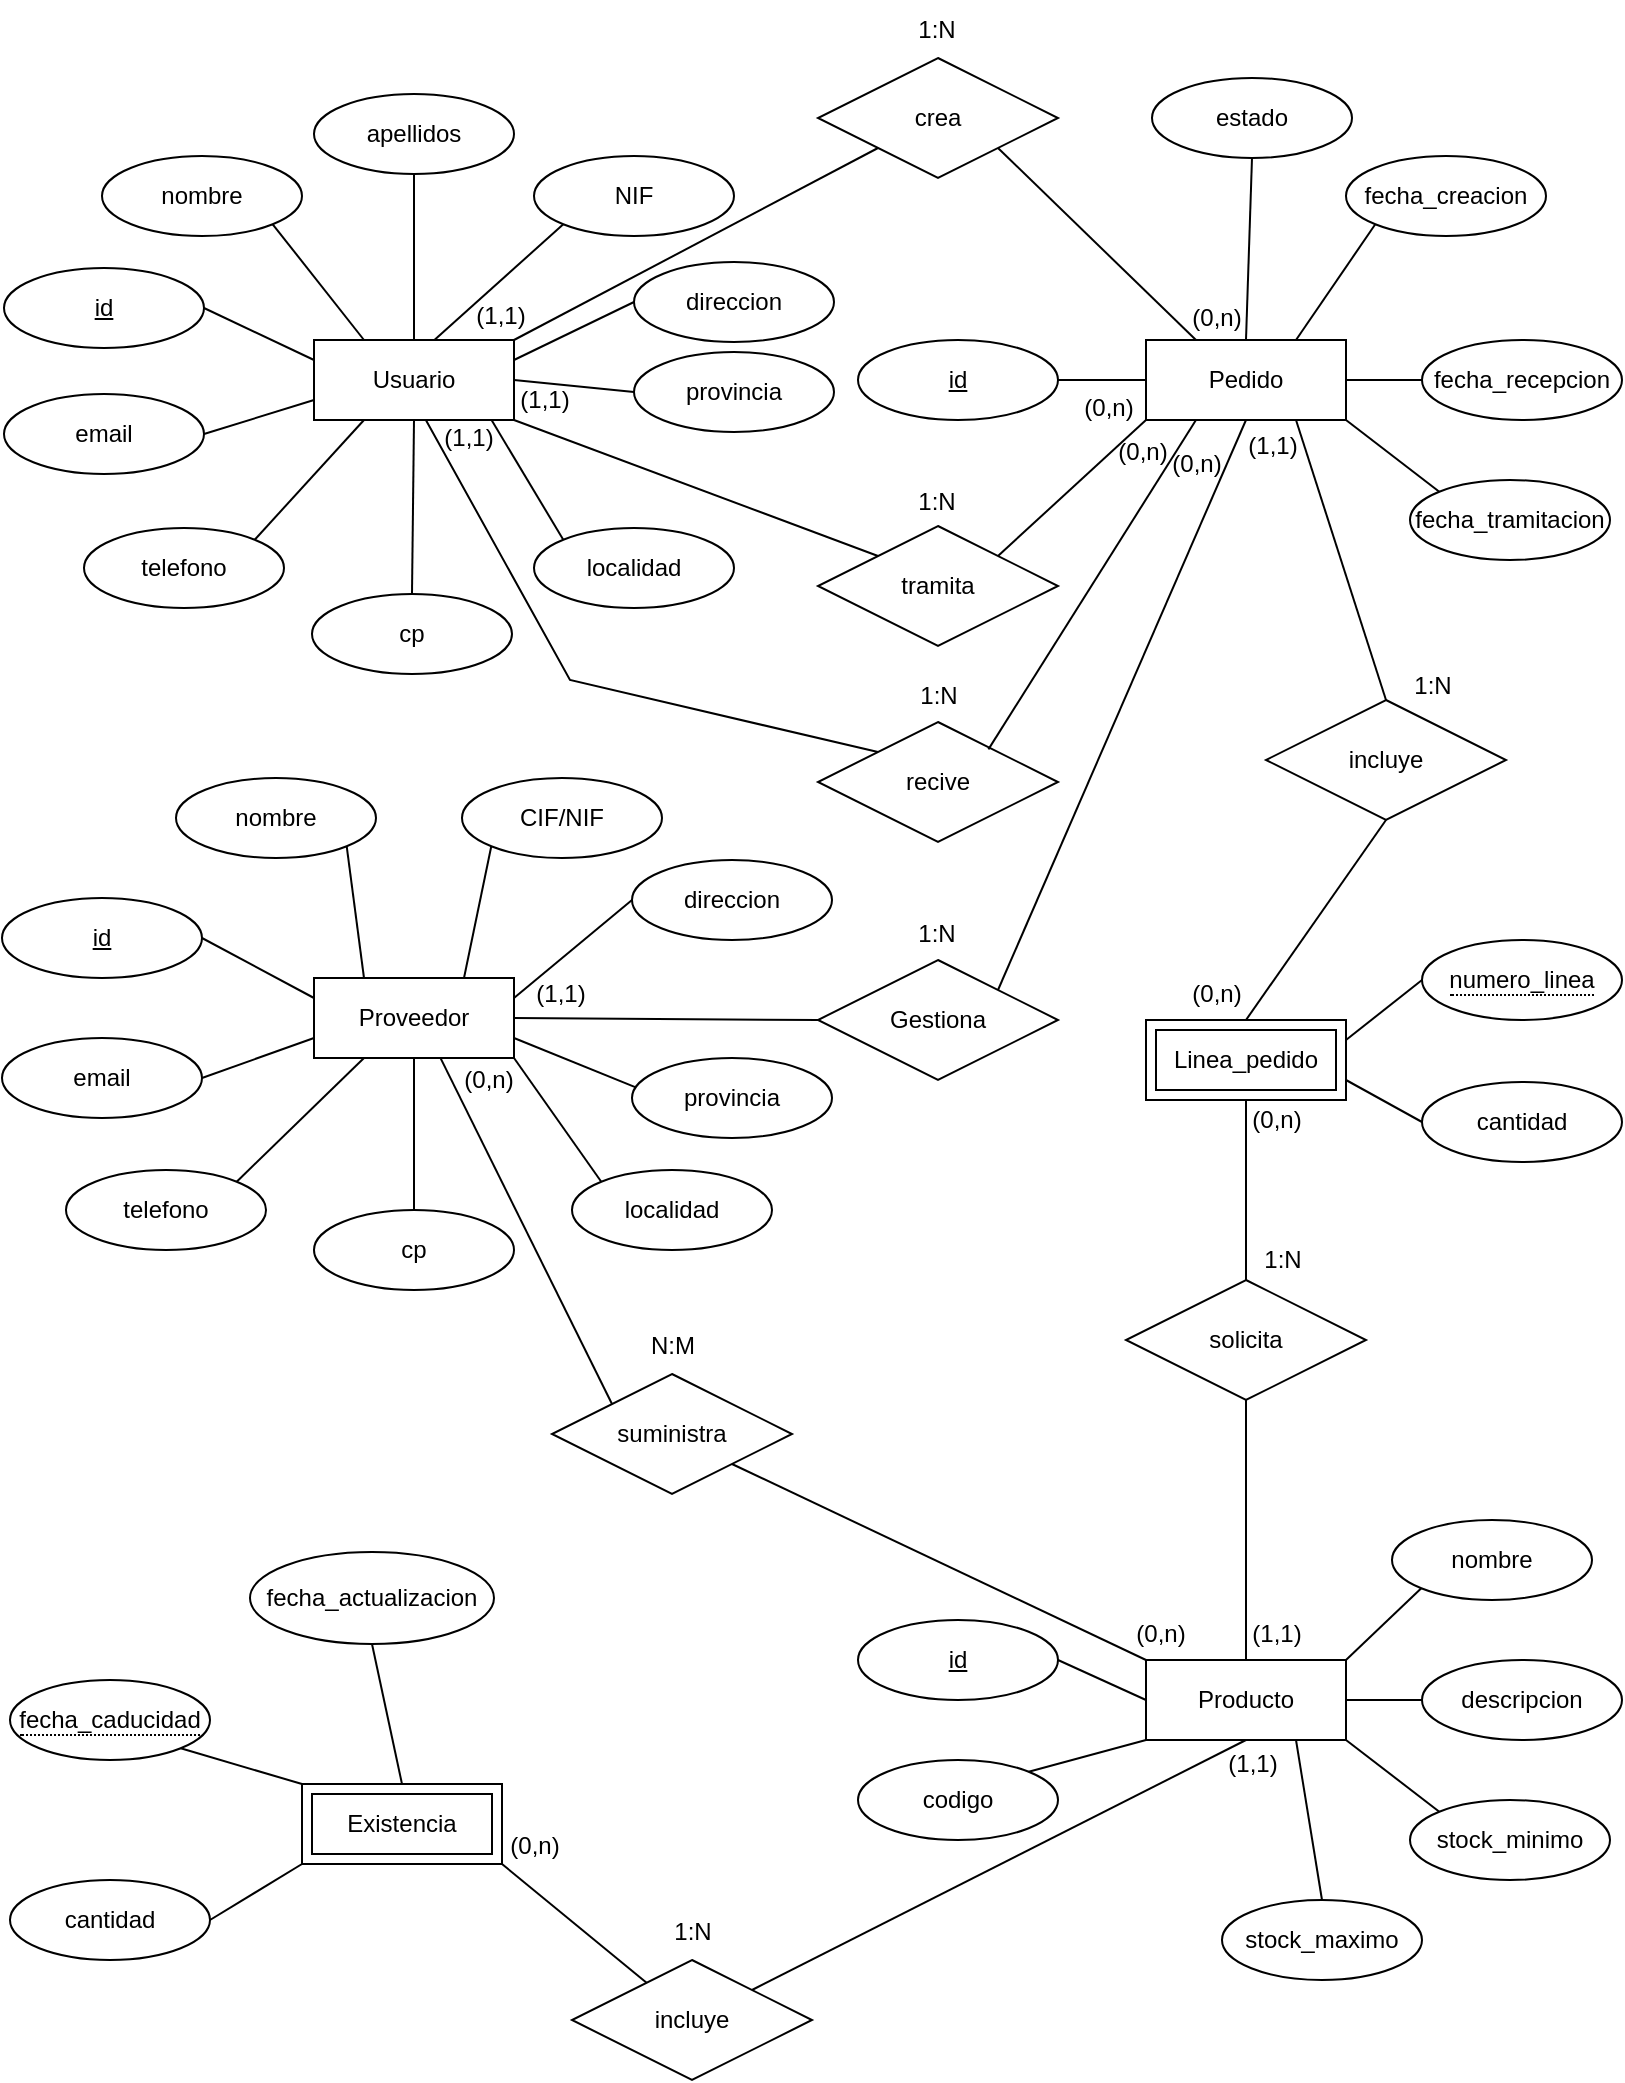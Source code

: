 <mxfile version="21.2.9" type="github">
  <diagram id="R2lEEEUBdFMjLlhIrx00" name="Page-1">
    <mxGraphModel dx="1062" dy="507" grid="1" gridSize="10" guides="1" tooltips="1" connect="1" arrows="1" fold="1" page="1" pageScale="1" pageWidth="827" pageHeight="1169" math="0" shadow="0" extFonts="Permanent Marker^https://fonts.googleapis.com/css?family=Permanent+Marker">
      <root>
        <mxCell id="0" />
        <mxCell id="1" parent="0" />
        <mxCell id="0yMVtmjUaFAXfvw1BAXP-1" value="&lt;div&gt;Usuario&lt;/div&gt;" style="whiteSpace=wrap;html=1;align=center;" vertex="1" parent="1">
          <mxGeometry x="162" y="194" width="100" height="40" as="geometry" />
        </mxCell>
        <mxCell id="0yMVtmjUaFAXfvw1BAXP-2" value="&lt;div&gt;id&lt;/div&gt;" style="ellipse;whiteSpace=wrap;html=1;align=center;fontStyle=4;" vertex="1" parent="1">
          <mxGeometry x="7" y="158" width="100" height="40" as="geometry" />
        </mxCell>
        <mxCell id="0yMVtmjUaFAXfvw1BAXP-3" value="nombre" style="ellipse;whiteSpace=wrap;html=1;align=center;" vertex="1" parent="1">
          <mxGeometry x="56" y="102" width="100" height="40" as="geometry" />
        </mxCell>
        <mxCell id="0yMVtmjUaFAXfvw1BAXP-4" value="apellidos" style="ellipse;whiteSpace=wrap;html=1;align=center;" vertex="1" parent="1">
          <mxGeometry x="162" y="71" width="100" height="40" as="geometry" />
        </mxCell>
        <mxCell id="0yMVtmjUaFAXfvw1BAXP-5" value="&lt;div&gt;NIF&lt;/div&gt;" style="ellipse;whiteSpace=wrap;html=1;align=center;" vertex="1" parent="1">
          <mxGeometry x="272" y="102" width="100" height="40" as="geometry" />
        </mxCell>
        <mxCell id="0yMVtmjUaFAXfvw1BAXP-6" value="direccion" style="ellipse;whiteSpace=wrap;html=1;align=center;" vertex="1" parent="1">
          <mxGeometry x="322" y="155" width="100" height="40" as="geometry" />
        </mxCell>
        <mxCell id="0yMVtmjUaFAXfvw1BAXP-7" value="provincia" style="ellipse;whiteSpace=wrap;html=1;align=center;" vertex="1" parent="1">
          <mxGeometry x="322" y="200" width="100" height="40" as="geometry" />
        </mxCell>
        <mxCell id="0yMVtmjUaFAXfvw1BAXP-8" value="localidad" style="ellipse;whiteSpace=wrap;html=1;align=center;" vertex="1" parent="1">
          <mxGeometry x="272" y="288" width="100" height="40" as="geometry" />
        </mxCell>
        <mxCell id="0yMVtmjUaFAXfvw1BAXP-9" value="&lt;div&gt;cp&lt;/div&gt;" style="ellipse;whiteSpace=wrap;html=1;align=center;" vertex="1" parent="1">
          <mxGeometry x="161" y="321" width="100" height="40" as="geometry" />
        </mxCell>
        <mxCell id="0yMVtmjUaFAXfvw1BAXP-10" value="email" style="ellipse;whiteSpace=wrap;html=1;align=center;" vertex="1" parent="1">
          <mxGeometry x="7" y="221" width="100" height="40" as="geometry" />
        </mxCell>
        <mxCell id="0yMVtmjUaFAXfvw1BAXP-11" value="telefono" style="ellipse;whiteSpace=wrap;html=1;align=center;" vertex="1" parent="1">
          <mxGeometry x="47" y="288" width="100" height="40" as="geometry" />
        </mxCell>
        <mxCell id="0yMVtmjUaFAXfvw1BAXP-17" value="" style="endArrow=none;html=1;rounded=0;exitX=1;exitY=0.5;exitDx=0;exitDy=0;entryX=0;entryY=0.75;entryDx=0;entryDy=0;" edge="1" parent="1" source="0yMVtmjUaFAXfvw1BAXP-10" target="0yMVtmjUaFAXfvw1BAXP-1">
          <mxGeometry relative="1" as="geometry">
            <mxPoint x="128" y="241" as="sourcePoint" />
            <mxPoint x="130" y="254" as="targetPoint" />
          </mxGeometry>
        </mxCell>
        <mxCell id="0yMVtmjUaFAXfvw1BAXP-18" value="" style="endArrow=none;html=1;rounded=0;exitX=1;exitY=0.5;exitDx=0;exitDy=0;entryX=0;entryY=0.25;entryDx=0;entryDy=0;" edge="1" parent="1" source="0yMVtmjUaFAXfvw1BAXP-2" target="0yMVtmjUaFAXfvw1BAXP-1">
          <mxGeometry relative="1" as="geometry">
            <mxPoint x="308" y="384" as="sourcePoint" />
            <mxPoint x="140" y="174" as="targetPoint" />
          </mxGeometry>
        </mxCell>
        <mxCell id="0yMVtmjUaFAXfvw1BAXP-19" value="" style="endArrow=none;html=1;rounded=0;entryX=0.25;entryY=0;entryDx=0;entryDy=0;exitX=1;exitY=1;exitDx=0;exitDy=0;" edge="1" parent="1" source="0yMVtmjUaFAXfvw1BAXP-3" target="0yMVtmjUaFAXfvw1BAXP-1">
          <mxGeometry relative="1" as="geometry">
            <mxPoint x="130" y="154" as="sourcePoint" />
            <mxPoint x="462" y="384" as="targetPoint" />
          </mxGeometry>
        </mxCell>
        <mxCell id="0yMVtmjUaFAXfvw1BAXP-20" value="" style="endArrow=none;html=1;rounded=0;exitX=0.5;exitY=1;exitDx=0;exitDy=0;entryX=0.5;entryY=0;entryDx=0;entryDy=0;" edge="1" parent="1" source="0yMVtmjUaFAXfvw1BAXP-4" target="0yMVtmjUaFAXfvw1BAXP-1">
          <mxGeometry relative="1" as="geometry">
            <mxPoint x="302" y="384" as="sourcePoint" />
            <mxPoint x="462" y="384" as="targetPoint" />
          </mxGeometry>
        </mxCell>
        <mxCell id="0yMVtmjUaFAXfvw1BAXP-21" value="" style="endArrow=none;html=1;rounded=0;exitX=0;exitY=1;exitDx=0;exitDy=0;entryX=0.602;entryY=0;entryDx=0;entryDy=0;entryPerimeter=0;" edge="1" parent="1" source="0yMVtmjUaFAXfvw1BAXP-5" target="0yMVtmjUaFAXfvw1BAXP-1">
          <mxGeometry relative="1" as="geometry">
            <mxPoint x="302" y="384" as="sourcePoint" />
            <mxPoint x="462" y="384" as="targetPoint" />
          </mxGeometry>
        </mxCell>
        <mxCell id="0yMVtmjUaFAXfvw1BAXP-22" value="" style="endArrow=none;html=1;rounded=0;entryX=0;entryY=0.5;entryDx=0;entryDy=0;exitX=1;exitY=0.25;exitDx=0;exitDy=0;" edge="1" parent="1" source="0yMVtmjUaFAXfvw1BAXP-1" target="0yMVtmjUaFAXfvw1BAXP-6">
          <mxGeometry relative="1" as="geometry">
            <mxPoint x="302" y="384" as="sourcePoint" />
            <mxPoint x="462" y="384" as="targetPoint" />
          </mxGeometry>
        </mxCell>
        <mxCell id="0yMVtmjUaFAXfvw1BAXP-23" value="" style="endArrow=none;html=1;rounded=0;entryX=0;entryY=0.5;entryDx=0;entryDy=0;exitX=1;exitY=0.5;exitDx=0;exitDy=0;" edge="1" parent="1" source="0yMVtmjUaFAXfvw1BAXP-1" target="0yMVtmjUaFAXfvw1BAXP-7">
          <mxGeometry relative="1" as="geometry">
            <mxPoint x="280" y="214" as="sourcePoint" />
            <mxPoint x="462" y="381" as="targetPoint" />
          </mxGeometry>
        </mxCell>
        <mxCell id="0yMVtmjUaFAXfvw1BAXP-24" value="" style="endArrow=none;html=1;rounded=0;entryX=0;entryY=0;entryDx=0;entryDy=0;exitX=0.887;exitY=0.998;exitDx=0;exitDy=0;exitPerimeter=0;" edge="1" parent="1" source="0yMVtmjUaFAXfvw1BAXP-1" target="0yMVtmjUaFAXfvw1BAXP-8">
          <mxGeometry relative="1" as="geometry">
            <mxPoint x="270" y="254" as="sourcePoint" />
            <mxPoint x="462" y="384" as="targetPoint" />
          </mxGeometry>
        </mxCell>
        <mxCell id="0yMVtmjUaFAXfvw1BAXP-25" value="" style="endArrow=none;html=1;rounded=0;exitX=0.5;exitY=1;exitDx=0;exitDy=0;entryX=0.5;entryY=0;entryDx=0;entryDy=0;" edge="1" parent="1" source="0yMVtmjUaFAXfvw1BAXP-1" target="0yMVtmjUaFAXfvw1BAXP-9">
          <mxGeometry relative="1" as="geometry">
            <mxPoint x="302" y="384" as="sourcePoint" />
            <mxPoint x="462" y="384" as="targetPoint" />
          </mxGeometry>
        </mxCell>
        <mxCell id="0yMVtmjUaFAXfvw1BAXP-28" value="" style="endArrow=none;html=1;rounded=0;entryX=0.25;entryY=1;entryDx=0;entryDy=0;exitX=1;exitY=0;exitDx=0;exitDy=0;" edge="1" parent="1" source="0yMVtmjUaFAXfvw1BAXP-11" target="0yMVtmjUaFAXfvw1BAXP-1">
          <mxGeometry relative="1" as="geometry">
            <mxPoint x="302" y="384" as="sourcePoint" />
            <mxPoint x="462" y="384" as="targetPoint" />
          </mxGeometry>
        </mxCell>
        <mxCell id="0yMVtmjUaFAXfvw1BAXP-29" value="Producto" style="whiteSpace=wrap;html=1;align=center;" vertex="1" parent="1">
          <mxGeometry x="578" y="854" width="100" height="40" as="geometry" />
        </mxCell>
        <mxCell id="0yMVtmjUaFAXfvw1BAXP-30" value="&lt;div&gt;id&lt;/div&gt;" style="ellipse;whiteSpace=wrap;html=1;align=center;fontStyle=4;" vertex="1" parent="1">
          <mxGeometry x="434" y="834" width="100" height="40" as="geometry" />
        </mxCell>
        <mxCell id="0yMVtmjUaFAXfvw1BAXP-31" value="codigo" style="ellipse;whiteSpace=wrap;html=1;align=center;" vertex="1" parent="1">
          <mxGeometry x="434" y="904" width="100" height="40" as="geometry" />
        </mxCell>
        <mxCell id="0yMVtmjUaFAXfvw1BAXP-32" value="nombre" style="ellipse;whiteSpace=wrap;html=1;align=center;" vertex="1" parent="1">
          <mxGeometry x="701" y="784" width="100" height="40" as="geometry" />
        </mxCell>
        <mxCell id="0yMVtmjUaFAXfvw1BAXP-33" value="descripcion" style="ellipse;whiteSpace=wrap;html=1;align=center;" vertex="1" parent="1">
          <mxGeometry x="716" y="854" width="100" height="40" as="geometry" />
        </mxCell>
        <mxCell id="0yMVtmjUaFAXfvw1BAXP-34" value="stock_minimo" style="ellipse;whiteSpace=wrap;html=1;align=center;" vertex="1" parent="1">
          <mxGeometry x="710" y="924" width="100" height="40" as="geometry" />
        </mxCell>
        <mxCell id="0yMVtmjUaFAXfvw1BAXP-35" value="stock_maximo" style="ellipse;whiteSpace=wrap;html=1;align=center;" vertex="1" parent="1">
          <mxGeometry x="616" y="974" width="100" height="40" as="geometry" />
        </mxCell>
        <mxCell id="0yMVtmjUaFAXfvw1BAXP-36" value="" style="endArrow=none;html=1;rounded=0;entryX=0;entryY=0.5;entryDx=0;entryDy=0;exitX=1;exitY=0.5;exitDx=0;exitDy=0;" edge="1" parent="1" source="0yMVtmjUaFAXfvw1BAXP-30" target="0yMVtmjUaFAXfvw1BAXP-29">
          <mxGeometry relative="1" as="geometry">
            <mxPoint x="288" y="1044" as="sourcePoint" />
            <mxPoint x="448" y="1044" as="targetPoint" />
          </mxGeometry>
        </mxCell>
        <mxCell id="0yMVtmjUaFAXfvw1BAXP-37" value="" style="endArrow=none;html=1;rounded=0;exitX=1;exitY=0;exitDx=0;exitDy=0;entryX=0;entryY=1;entryDx=0;entryDy=0;" edge="1" parent="1" source="0yMVtmjUaFAXfvw1BAXP-31" target="0yMVtmjUaFAXfvw1BAXP-29">
          <mxGeometry relative="1" as="geometry">
            <mxPoint x="288" y="1044" as="sourcePoint" />
            <mxPoint x="448" y="1044" as="targetPoint" />
          </mxGeometry>
        </mxCell>
        <mxCell id="0yMVtmjUaFAXfvw1BAXP-38" value="" style="endArrow=none;html=1;rounded=0;exitX=0;exitY=1;exitDx=0;exitDy=0;entryX=1;entryY=0;entryDx=0;entryDy=0;" edge="1" parent="1" source="0yMVtmjUaFAXfvw1BAXP-32" target="0yMVtmjUaFAXfvw1BAXP-29">
          <mxGeometry relative="1" as="geometry">
            <mxPoint x="288" y="1044" as="sourcePoint" />
            <mxPoint x="448" y="1044" as="targetPoint" />
          </mxGeometry>
        </mxCell>
        <mxCell id="0yMVtmjUaFAXfvw1BAXP-39" value="" style="endArrow=none;html=1;rounded=0;entryX=0;entryY=0.5;entryDx=0;entryDy=0;exitX=1;exitY=0.5;exitDx=0;exitDy=0;" edge="1" parent="1" source="0yMVtmjUaFAXfvw1BAXP-29" target="0yMVtmjUaFAXfvw1BAXP-33">
          <mxGeometry relative="1" as="geometry">
            <mxPoint x="288" y="1044" as="sourcePoint" />
            <mxPoint x="448" y="1044" as="targetPoint" />
          </mxGeometry>
        </mxCell>
        <mxCell id="0yMVtmjUaFAXfvw1BAXP-40" value="" style="endArrow=none;html=1;rounded=0;entryX=0.75;entryY=1;entryDx=0;entryDy=0;exitX=0.5;exitY=0;exitDx=0;exitDy=0;" edge="1" parent="1" source="0yMVtmjUaFAXfvw1BAXP-35" target="0yMVtmjUaFAXfvw1BAXP-29">
          <mxGeometry relative="1" as="geometry">
            <mxPoint x="288" y="1044" as="sourcePoint" />
            <mxPoint x="448" y="1044" as="targetPoint" />
          </mxGeometry>
        </mxCell>
        <mxCell id="0yMVtmjUaFAXfvw1BAXP-41" value="" style="endArrow=none;html=1;rounded=0;entryX=1;entryY=1;entryDx=0;entryDy=0;exitX=0;exitY=0;exitDx=0;exitDy=0;" edge="1" parent="1" source="0yMVtmjUaFAXfvw1BAXP-34" target="0yMVtmjUaFAXfvw1BAXP-29">
          <mxGeometry relative="1" as="geometry">
            <mxPoint x="288" y="1044" as="sourcePoint" />
            <mxPoint x="448" y="1044" as="targetPoint" />
          </mxGeometry>
        </mxCell>
        <mxCell id="0yMVtmjUaFAXfvw1BAXP-42" value="Proveedor" style="whiteSpace=wrap;html=1;align=center;" vertex="1" parent="1">
          <mxGeometry x="162" y="513" width="100" height="40" as="geometry" />
        </mxCell>
        <mxCell id="0yMVtmjUaFAXfvw1BAXP-43" value="id" style="ellipse;whiteSpace=wrap;html=1;align=center;fontStyle=4;" vertex="1" parent="1">
          <mxGeometry x="6" y="473" width="100" height="40" as="geometry" />
        </mxCell>
        <mxCell id="0yMVtmjUaFAXfvw1BAXP-44" value="&lt;div&gt;nombre&lt;/div&gt;" style="ellipse;whiteSpace=wrap;html=1;align=center;" vertex="1" parent="1">
          <mxGeometry x="93" y="413" width="100" height="40" as="geometry" />
        </mxCell>
        <mxCell id="0yMVtmjUaFAXfvw1BAXP-45" value="direccion" style="ellipse;whiteSpace=wrap;html=1;align=center;" vertex="1" parent="1">
          <mxGeometry x="321" y="454" width="100" height="40" as="geometry" />
        </mxCell>
        <mxCell id="0yMVtmjUaFAXfvw1BAXP-46" value="provincia" style="ellipse;whiteSpace=wrap;html=1;align=center;" vertex="1" parent="1">
          <mxGeometry x="321" y="553" width="100" height="40" as="geometry" />
        </mxCell>
        <mxCell id="0yMVtmjUaFAXfvw1BAXP-47" value="localidad" style="ellipse;whiteSpace=wrap;html=1;align=center;" vertex="1" parent="1">
          <mxGeometry x="291" y="609" width="100" height="40" as="geometry" />
        </mxCell>
        <mxCell id="0yMVtmjUaFAXfvw1BAXP-48" value="&lt;div&gt;cp&lt;/div&gt;" style="ellipse;whiteSpace=wrap;html=1;align=center;" vertex="1" parent="1">
          <mxGeometry x="162" y="629" width="100" height="40" as="geometry" />
        </mxCell>
        <mxCell id="0yMVtmjUaFAXfvw1BAXP-49" value="email" style="ellipse;whiteSpace=wrap;html=1;align=center;" vertex="1" parent="1">
          <mxGeometry x="6" y="543" width="100" height="40" as="geometry" />
        </mxCell>
        <mxCell id="0yMVtmjUaFAXfvw1BAXP-50" value="telefono" style="ellipse;whiteSpace=wrap;html=1;align=center;" vertex="1" parent="1">
          <mxGeometry x="38" y="609" width="100" height="40" as="geometry" />
        </mxCell>
        <mxCell id="0yMVtmjUaFAXfvw1BAXP-51" value="CIF/NIF" style="ellipse;whiteSpace=wrap;html=1;align=center;" vertex="1" parent="1">
          <mxGeometry x="236" y="413" width="100" height="40" as="geometry" />
        </mxCell>
        <mxCell id="0yMVtmjUaFAXfvw1BAXP-52" value="" style="endArrow=none;html=1;rounded=0;entryX=0;entryY=0.5;entryDx=0;entryDy=0;exitX=1;exitY=0.25;exitDx=0;exitDy=0;" edge="1" parent="1" source="0yMVtmjUaFAXfvw1BAXP-42" target="0yMVtmjUaFAXfvw1BAXP-45">
          <mxGeometry relative="1" as="geometry">
            <mxPoint x="182" y="504" as="sourcePoint" />
            <mxPoint x="342" y="504" as="targetPoint" />
          </mxGeometry>
        </mxCell>
        <mxCell id="0yMVtmjUaFAXfvw1BAXP-53" value="" style="endArrow=none;html=1;rounded=0;entryX=0.019;entryY=0.368;entryDx=0;entryDy=0;entryPerimeter=0;exitX=1;exitY=0.75;exitDx=0;exitDy=0;" edge="1" parent="1" source="0yMVtmjUaFAXfvw1BAXP-42" target="0yMVtmjUaFAXfvw1BAXP-46">
          <mxGeometry relative="1" as="geometry">
            <mxPoint x="302" y="514" as="sourcePoint" />
            <mxPoint x="462" y="514" as="targetPoint" />
          </mxGeometry>
        </mxCell>
        <mxCell id="0yMVtmjUaFAXfvw1BAXP-54" value="" style="endArrow=none;html=1;rounded=0;entryX=0;entryY=0;entryDx=0;entryDy=0;exitX=1;exitY=1;exitDx=0;exitDy=0;" edge="1" parent="1" source="0yMVtmjUaFAXfvw1BAXP-42" target="0yMVtmjUaFAXfvw1BAXP-47">
          <mxGeometry relative="1" as="geometry">
            <mxPoint x="260" y="584" as="sourcePoint" />
            <mxPoint x="312" y="584" as="targetPoint" />
          </mxGeometry>
        </mxCell>
        <mxCell id="0yMVtmjUaFAXfvw1BAXP-55" value="" style="endArrow=none;html=1;rounded=0;entryX=0.5;entryY=0;entryDx=0;entryDy=0;exitX=0.5;exitY=1;exitDx=0;exitDy=0;" edge="1" parent="1" source="0yMVtmjUaFAXfvw1BAXP-42" target="0yMVtmjUaFAXfvw1BAXP-48">
          <mxGeometry relative="1" as="geometry">
            <mxPoint x="302" y="514" as="sourcePoint" />
            <mxPoint x="462" y="514" as="targetPoint" />
          </mxGeometry>
        </mxCell>
        <mxCell id="0yMVtmjUaFAXfvw1BAXP-56" value="" style="endArrow=none;html=1;rounded=0;exitX=1;exitY=0;exitDx=0;exitDy=0;entryX=0.25;entryY=1;entryDx=0;entryDy=0;" edge="1" parent="1" source="0yMVtmjUaFAXfvw1BAXP-50" target="0yMVtmjUaFAXfvw1BAXP-42">
          <mxGeometry relative="1" as="geometry">
            <mxPoint x="302" y="514" as="sourcePoint" />
            <mxPoint x="462" y="514" as="targetPoint" />
          </mxGeometry>
        </mxCell>
        <mxCell id="0yMVtmjUaFAXfvw1BAXP-57" value="" style="endArrow=none;html=1;rounded=0;entryX=1;entryY=0.5;entryDx=0;entryDy=0;exitX=0;exitY=0.75;exitDx=0;exitDy=0;" edge="1" parent="1" source="0yMVtmjUaFAXfvw1BAXP-42" target="0yMVtmjUaFAXfvw1BAXP-49">
          <mxGeometry relative="1" as="geometry">
            <mxPoint x="302" y="514" as="sourcePoint" />
            <mxPoint x="462" y="514" as="targetPoint" />
          </mxGeometry>
        </mxCell>
        <mxCell id="0yMVtmjUaFAXfvw1BAXP-58" value="" style="endArrow=none;html=1;rounded=0;exitX=1;exitY=0.5;exitDx=0;exitDy=0;entryX=0;entryY=0.25;entryDx=0;entryDy=0;" edge="1" parent="1" source="0yMVtmjUaFAXfvw1BAXP-43" target="0yMVtmjUaFAXfvw1BAXP-42">
          <mxGeometry relative="1" as="geometry">
            <mxPoint x="302" y="514" as="sourcePoint" />
            <mxPoint x="462" y="514" as="targetPoint" />
          </mxGeometry>
        </mxCell>
        <mxCell id="0yMVtmjUaFAXfvw1BAXP-59" value="" style="endArrow=none;html=1;rounded=0;entryX=0.25;entryY=0;entryDx=0;entryDy=0;exitX=1;exitY=1;exitDx=0;exitDy=0;" edge="1" parent="1" source="0yMVtmjUaFAXfvw1BAXP-44" target="0yMVtmjUaFAXfvw1BAXP-42">
          <mxGeometry relative="1" as="geometry">
            <mxPoint x="172" y="454" as="sourcePoint" />
            <mxPoint x="462" y="514" as="targetPoint" />
          </mxGeometry>
        </mxCell>
        <mxCell id="0yMVtmjUaFAXfvw1BAXP-60" value="" style="endArrow=none;html=1;rounded=0;entryX=0.75;entryY=0;entryDx=0;entryDy=0;exitX=0;exitY=1;exitDx=0;exitDy=0;" edge="1" parent="1" source="0yMVtmjUaFAXfvw1BAXP-51" target="0yMVtmjUaFAXfvw1BAXP-42">
          <mxGeometry relative="1" as="geometry">
            <mxPoint x="282" y="464" as="sourcePoint" />
            <mxPoint x="462" y="514" as="targetPoint" />
          </mxGeometry>
        </mxCell>
        <mxCell id="0yMVtmjUaFAXfvw1BAXP-63" value="Pedido" style="whiteSpace=wrap;html=1;align=center;" vertex="1" parent="1">
          <mxGeometry x="578" y="194" width="100" height="40" as="geometry" />
        </mxCell>
        <mxCell id="0yMVtmjUaFAXfvw1BAXP-64" value="&lt;div&gt;id&lt;/div&gt;" style="ellipse;whiteSpace=wrap;html=1;align=center;fontStyle=4;" vertex="1" parent="1">
          <mxGeometry x="434" y="194" width="100" height="40" as="geometry" />
        </mxCell>
        <mxCell id="0yMVtmjUaFAXfvw1BAXP-65" value="fecha_creacion" style="ellipse;whiteSpace=wrap;html=1;align=center;" vertex="1" parent="1">
          <mxGeometry x="678" y="102" width="100" height="40" as="geometry" />
        </mxCell>
        <mxCell id="0yMVtmjUaFAXfvw1BAXP-66" value="fecha_tramitacion" style="ellipse;whiteSpace=wrap;html=1;align=center;" vertex="1" parent="1">
          <mxGeometry x="710" y="264" width="100" height="40" as="geometry" />
        </mxCell>
        <mxCell id="0yMVtmjUaFAXfvw1BAXP-67" value="fecha_recepcion" style="ellipse;whiteSpace=wrap;html=1;align=center;" vertex="1" parent="1">
          <mxGeometry x="716" y="194" width="100" height="40" as="geometry" />
        </mxCell>
        <mxCell id="0yMVtmjUaFAXfvw1BAXP-68" value="" style="endArrow=none;html=1;rounded=0;entryX=0;entryY=0.5;entryDx=0;entryDy=0;exitX=1;exitY=0.5;exitDx=0;exitDy=0;" edge="1" parent="1" source="0yMVtmjUaFAXfvw1BAXP-64" target="0yMVtmjUaFAXfvw1BAXP-63">
          <mxGeometry relative="1" as="geometry">
            <mxPoint x="240" y="364" as="sourcePoint" />
            <mxPoint x="400" y="364" as="targetPoint" />
          </mxGeometry>
        </mxCell>
        <mxCell id="0yMVtmjUaFAXfvw1BAXP-69" value="" style="endArrow=none;html=1;rounded=0;entryX=0;entryY=0.5;entryDx=0;entryDy=0;exitX=1;exitY=0.5;exitDx=0;exitDy=0;" edge="1" parent="1" source="0yMVtmjUaFAXfvw1BAXP-63" target="0yMVtmjUaFAXfvw1BAXP-67">
          <mxGeometry relative="1" as="geometry">
            <mxPoint x="240" y="364" as="sourcePoint" />
            <mxPoint x="400" y="364" as="targetPoint" />
          </mxGeometry>
        </mxCell>
        <mxCell id="0yMVtmjUaFAXfvw1BAXP-70" value="" style="endArrow=none;html=1;rounded=0;entryX=0;entryY=0;entryDx=0;entryDy=0;exitX=1;exitY=1;exitDx=0;exitDy=0;" edge="1" parent="1" source="0yMVtmjUaFAXfvw1BAXP-63" target="0yMVtmjUaFAXfvw1BAXP-66">
          <mxGeometry relative="1" as="geometry">
            <mxPoint x="240" y="364" as="sourcePoint" />
            <mxPoint x="600" y="294" as="targetPoint" />
          </mxGeometry>
        </mxCell>
        <mxCell id="0yMVtmjUaFAXfvw1BAXP-71" value="" style="endArrow=none;html=1;rounded=0;entryX=0;entryY=1;entryDx=0;entryDy=0;exitX=0.75;exitY=0;exitDx=0;exitDy=0;" edge="1" parent="1" source="0yMVtmjUaFAXfvw1BAXP-63" target="0yMVtmjUaFAXfvw1BAXP-65">
          <mxGeometry relative="1" as="geometry">
            <mxPoint x="240" y="364" as="sourcePoint" />
            <mxPoint x="400" y="364" as="targetPoint" />
          </mxGeometry>
        </mxCell>
        <mxCell id="0yMVtmjUaFAXfvw1BAXP-72" value="crea" style="shape=rhombus;perimeter=rhombusPerimeter;whiteSpace=wrap;html=1;align=center;" vertex="1" parent="1">
          <mxGeometry x="414" y="53" width="120" height="60" as="geometry" />
        </mxCell>
        <mxCell id="0yMVtmjUaFAXfvw1BAXP-73" value="tramita" style="shape=rhombus;perimeter=rhombusPerimeter;whiteSpace=wrap;html=1;align=center;" vertex="1" parent="1">
          <mxGeometry x="414" y="287" width="120" height="60" as="geometry" />
        </mxCell>
        <mxCell id="0yMVtmjUaFAXfvw1BAXP-74" value="recive" style="shape=rhombus;perimeter=rhombusPerimeter;whiteSpace=wrap;html=1;align=center;" vertex="1" parent="1">
          <mxGeometry x="414" y="385" width="120" height="60" as="geometry" />
        </mxCell>
        <mxCell id="0yMVtmjUaFAXfvw1BAXP-75" value="" style="endArrow=none;html=1;rounded=0;entryX=0;entryY=1;entryDx=0;entryDy=0;exitX=1;exitY=0;exitDx=0;exitDy=0;" edge="1" parent="1" source="0yMVtmjUaFAXfvw1BAXP-1" target="0yMVtmjUaFAXfvw1BAXP-72">
          <mxGeometry relative="1" as="geometry">
            <mxPoint x="240" y="364" as="sourcePoint" />
            <mxPoint x="400" y="364" as="targetPoint" />
          </mxGeometry>
        </mxCell>
        <mxCell id="0yMVtmjUaFAXfvw1BAXP-76" value="" style="endArrow=none;html=1;rounded=0;entryX=0.25;entryY=0;entryDx=0;entryDy=0;exitX=1;exitY=1;exitDx=0;exitDy=0;" edge="1" parent="1" source="0yMVtmjUaFAXfvw1BAXP-72" target="0yMVtmjUaFAXfvw1BAXP-63">
          <mxGeometry relative="1" as="geometry">
            <mxPoint x="240" y="364" as="sourcePoint" />
            <mxPoint x="620" y="294" as="targetPoint" />
          </mxGeometry>
        </mxCell>
        <mxCell id="0yMVtmjUaFAXfvw1BAXP-77" value="" style="endArrow=none;html=1;rounded=0;entryX=0;entryY=0;entryDx=0;entryDy=0;exitX=1;exitY=1;exitDx=0;exitDy=0;" edge="1" parent="1" source="0yMVtmjUaFAXfvw1BAXP-1" target="0yMVtmjUaFAXfvw1BAXP-73">
          <mxGeometry relative="1" as="geometry">
            <mxPoint x="240" y="364" as="sourcePoint" />
            <mxPoint x="400" y="364" as="targetPoint" />
          </mxGeometry>
        </mxCell>
        <mxCell id="0yMVtmjUaFAXfvw1BAXP-78" value="" style="endArrow=none;html=1;rounded=0;entryX=0;entryY=1;entryDx=0;entryDy=0;exitX=1;exitY=0;exitDx=0;exitDy=0;" edge="1" parent="1" source="0yMVtmjUaFAXfvw1BAXP-73" target="0yMVtmjUaFAXfvw1BAXP-63">
          <mxGeometry relative="1" as="geometry">
            <mxPoint x="240" y="364" as="sourcePoint" />
            <mxPoint x="400" y="364" as="targetPoint" />
          </mxGeometry>
        </mxCell>
        <mxCell id="0yMVtmjUaFAXfvw1BAXP-79" value="" style="endArrow=none;html=1;rounded=0;entryX=0;entryY=0;entryDx=0;entryDy=0;exitX=0.56;exitY=1.002;exitDx=0;exitDy=0;exitPerimeter=0;" edge="1" parent="1" source="0yMVtmjUaFAXfvw1BAXP-1" target="0yMVtmjUaFAXfvw1BAXP-74">
          <mxGeometry relative="1" as="geometry">
            <mxPoint x="240" y="364" as="sourcePoint" />
            <mxPoint x="400" y="364" as="targetPoint" />
            <Array as="points">
              <mxPoint x="290" y="364" />
            </Array>
          </mxGeometry>
        </mxCell>
        <mxCell id="0yMVtmjUaFAXfvw1BAXP-80" value="" style="endArrow=none;html=1;rounded=0;entryX=0.25;entryY=1;entryDx=0;entryDy=0;exitX=0.71;exitY=0.228;exitDx=0;exitDy=0;exitPerimeter=0;" edge="1" parent="1" source="0yMVtmjUaFAXfvw1BAXP-74" target="0yMVtmjUaFAXfvw1BAXP-63">
          <mxGeometry relative="1" as="geometry">
            <mxPoint x="240" y="364" as="sourcePoint" />
            <mxPoint x="400" y="364" as="targetPoint" />
          </mxGeometry>
        </mxCell>
        <mxCell id="0yMVtmjUaFAXfvw1BAXP-81" value="Linea_pedido" style="shape=ext;margin=3;double=1;whiteSpace=wrap;html=1;align=center;" vertex="1" parent="1">
          <mxGeometry x="578" y="534" width="100" height="40" as="geometry" />
        </mxCell>
        <mxCell id="0yMVtmjUaFAXfvw1BAXP-82" value="incluye" style="shape=rhombus;perimeter=rhombusPerimeter;whiteSpace=wrap;html=1;align=center;" vertex="1" parent="1">
          <mxGeometry x="638" y="374" width="120" height="60" as="geometry" />
        </mxCell>
        <mxCell id="0yMVtmjUaFAXfvw1BAXP-83" value="" style="endArrow=none;html=1;rounded=0;entryX=0.5;entryY=0;entryDx=0;entryDy=0;exitX=0.75;exitY=1;exitDx=0;exitDy=0;" edge="1" parent="1" source="0yMVtmjUaFAXfvw1BAXP-63" target="0yMVtmjUaFAXfvw1BAXP-82">
          <mxGeometry relative="1" as="geometry">
            <mxPoint x="40" y="574" as="sourcePoint" />
            <mxPoint x="200" y="574" as="targetPoint" />
          </mxGeometry>
        </mxCell>
        <mxCell id="0yMVtmjUaFAXfvw1BAXP-84" value="" style="endArrow=none;html=1;rounded=0;entryX=0.5;entryY=0;entryDx=0;entryDy=0;exitX=0.5;exitY=1;exitDx=0;exitDy=0;" edge="1" parent="1" source="0yMVtmjUaFAXfvw1BAXP-82" target="0yMVtmjUaFAXfvw1BAXP-81">
          <mxGeometry relative="1" as="geometry">
            <mxPoint x="290" y="504" as="sourcePoint" />
            <mxPoint x="450" y="504" as="targetPoint" />
          </mxGeometry>
        </mxCell>
        <mxCell id="0yMVtmjUaFAXfvw1BAXP-85" value="solicita" style="shape=rhombus;perimeter=rhombusPerimeter;whiteSpace=wrap;html=1;align=center;" vertex="1" parent="1">
          <mxGeometry x="568" y="664" width="120" height="60" as="geometry" />
        </mxCell>
        <mxCell id="0yMVtmjUaFAXfvw1BAXP-86" value="" style="endArrow=none;html=1;rounded=0;entryX=0.5;entryY=0;entryDx=0;entryDy=0;exitX=0.5;exitY=1;exitDx=0;exitDy=0;" edge="1" parent="1" source="0yMVtmjUaFAXfvw1BAXP-81" target="0yMVtmjUaFAXfvw1BAXP-85">
          <mxGeometry relative="1" as="geometry">
            <mxPoint x="290" y="704" as="sourcePoint" />
            <mxPoint x="450" y="704" as="targetPoint" />
          </mxGeometry>
        </mxCell>
        <mxCell id="0yMVtmjUaFAXfvw1BAXP-87" value="" style="endArrow=none;html=1;rounded=0;entryX=0.5;entryY=1;entryDx=0;entryDy=0;exitX=0.5;exitY=0;exitDx=0;exitDy=0;" edge="1" parent="1" source="0yMVtmjUaFAXfvw1BAXP-29" target="0yMVtmjUaFAXfvw1BAXP-85">
          <mxGeometry relative="1" as="geometry">
            <mxPoint x="290" y="704" as="sourcePoint" />
            <mxPoint x="450" y="704" as="targetPoint" />
          </mxGeometry>
        </mxCell>
        <mxCell id="0yMVtmjUaFAXfvw1BAXP-88" value="&lt;div&gt;cantidad&lt;/div&gt;" style="ellipse;whiteSpace=wrap;html=1;align=center;" vertex="1" parent="1">
          <mxGeometry x="716" y="565" width="100" height="40" as="geometry" />
        </mxCell>
        <mxCell id="0yMVtmjUaFAXfvw1BAXP-89" value="" style="endArrow=none;html=1;rounded=0;entryX=0;entryY=0.5;entryDx=0;entryDy=0;exitX=1;exitY=0.75;exitDx=0;exitDy=0;" edge="1" parent="1" source="0yMVtmjUaFAXfvw1BAXP-81" target="0yMVtmjUaFAXfvw1BAXP-88">
          <mxGeometry relative="1" as="geometry">
            <mxPoint x="290" y="434" as="sourcePoint" />
            <mxPoint x="450" y="434" as="targetPoint" />
          </mxGeometry>
        </mxCell>
        <mxCell id="0yMVtmjUaFAXfvw1BAXP-90" value="suministra" style="shape=rhombus;perimeter=rhombusPerimeter;whiteSpace=wrap;html=1;align=center;" vertex="1" parent="1">
          <mxGeometry x="281" y="711" width="120" height="60" as="geometry" />
        </mxCell>
        <mxCell id="0yMVtmjUaFAXfvw1BAXP-91" value="" style="endArrow=none;html=1;rounded=0;entryX=0;entryY=0;entryDx=0;entryDy=0;exitX=0.634;exitY=1.008;exitDx=0;exitDy=0;exitPerimeter=0;" edge="1" parent="1" source="0yMVtmjUaFAXfvw1BAXP-42" target="0yMVtmjUaFAXfvw1BAXP-90">
          <mxGeometry relative="1" as="geometry">
            <mxPoint x="230" y="594" as="sourcePoint" />
            <mxPoint x="450" y="834" as="targetPoint" />
          </mxGeometry>
        </mxCell>
        <mxCell id="0yMVtmjUaFAXfvw1BAXP-92" value="" style="endArrow=none;html=1;rounded=0;entryX=1;entryY=1;entryDx=0;entryDy=0;exitX=0;exitY=0;exitDx=0;exitDy=0;" edge="1" parent="1" source="0yMVtmjUaFAXfvw1BAXP-29" target="0yMVtmjUaFAXfvw1BAXP-90">
          <mxGeometry relative="1" as="geometry">
            <mxPoint y="674" as="sourcePoint" />
            <mxPoint x="160" y="674" as="targetPoint" />
          </mxGeometry>
        </mxCell>
        <mxCell id="0yMVtmjUaFAXfvw1BAXP-93" value="&lt;span style=&quot;border-bottom: 1px dotted&quot;&gt;numero_linea&lt;/span&gt;" style="ellipse;whiteSpace=wrap;html=1;align=center;" vertex="1" parent="1">
          <mxGeometry x="716" y="494" width="100" height="40" as="geometry" />
        </mxCell>
        <mxCell id="0yMVtmjUaFAXfvw1BAXP-95" value="" style="endArrow=none;html=1;rounded=0;entryX=0;entryY=0.5;entryDx=0;entryDy=0;exitX=1;exitY=0.25;exitDx=0;exitDy=0;" edge="1" parent="1" source="0yMVtmjUaFAXfvw1BAXP-81" target="0yMVtmjUaFAXfvw1BAXP-93">
          <mxGeometry relative="1" as="geometry">
            <mxPoint x="360" y="574" as="sourcePoint" />
            <mxPoint x="520" y="574" as="targetPoint" />
          </mxGeometry>
        </mxCell>
        <mxCell id="0yMVtmjUaFAXfvw1BAXP-96" value="Gestiona" style="shape=rhombus;perimeter=rhombusPerimeter;whiteSpace=wrap;html=1;align=center;" vertex="1" parent="1">
          <mxGeometry x="414" y="504" width="120" height="60" as="geometry" />
        </mxCell>
        <mxCell id="0yMVtmjUaFAXfvw1BAXP-97" value="" style="endArrow=none;html=1;rounded=0;entryX=0;entryY=0.5;entryDx=0;entryDy=0;exitX=1;exitY=0.5;exitDx=0;exitDy=0;" edge="1" parent="1" source="0yMVtmjUaFAXfvw1BAXP-42" target="0yMVtmjUaFAXfvw1BAXP-96">
          <mxGeometry relative="1" as="geometry">
            <mxPoint x="360" y="404" as="sourcePoint" />
            <mxPoint x="410" y="514" as="targetPoint" />
          </mxGeometry>
        </mxCell>
        <mxCell id="0yMVtmjUaFAXfvw1BAXP-98" value="" style="endArrow=none;html=1;rounded=0;entryX=1;entryY=0;entryDx=0;entryDy=0;exitX=0.5;exitY=1;exitDx=0;exitDy=0;" edge="1" parent="1" source="0yMVtmjUaFAXfvw1BAXP-63" target="0yMVtmjUaFAXfvw1BAXP-96">
          <mxGeometry relative="1" as="geometry">
            <mxPoint x="360" y="374" as="sourcePoint" />
            <mxPoint x="520" y="374" as="targetPoint" />
          </mxGeometry>
        </mxCell>
        <mxCell id="0yMVtmjUaFAXfvw1BAXP-99" value="(0,n)" style="text;html=1;align=center;verticalAlign=middle;resizable=0;points=[];autosize=1;strokeColor=none;fillColor=none;" vertex="1" parent="1">
          <mxGeometry x="588" y="168" width="50" height="30" as="geometry" />
        </mxCell>
        <mxCell id="0yMVtmjUaFAXfvw1BAXP-100" value="(1,1)" style="text;html=1;align=center;verticalAlign=middle;resizable=0;points=[];autosize=1;strokeColor=none;fillColor=none;" vertex="1" parent="1">
          <mxGeometry x="230" y="167" width="50" height="30" as="geometry" />
        </mxCell>
        <mxCell id="0yMVtmjUaFAXfvw1BAXP-101" value="1:N" style="text;html=1;align=center;verticalAlign=middle;resizable=0;points=[];autosize=1;strokeColor=none;fillColor=none;" vertex="1" parent="1">
          <mxGeometry x="453" y="24" width="40" height="30" as="geometry" />
        </mxCell>
        <mxCell id="0yMVtmjUaFAXfvw1BAXP-102" value="1:N" style="text;html=1;align=center;verticalAlign=middle;resizable=0;points=[];autosize=1;strokeColor=none;fillColor=none;" vertex="1" parent="1">
          <mxGeometry x="453" y="260" width="40" height="30" as="geometry" />
        </mxCell>
        <mxCell id="0yMVtmjUaFAXfvw1BAXP-103" value="1:N" style="text;html=1;align=center;verticalAlign=middle;resizable=0;points=[];autosize=1;strokeColor=none;fillColor=none;" vertex="1" parent="1">
          <mxGeometry x="454" y="357" width="40" height="30" as="geometry" />
        </mxCell>
        <mxCell id="0yMVtmjUaFAXfvw1BAXP-104" value="(1,1)" style="text;html=1;align=center;verticalAlign=middle;resizable=0;points=[];autosize=1;strokeColor=none;fillColor=none;" vertex="1" parent="1">
          <mxGeometry x="252" y="209" width="50" height="30" as="geometry" />
        </mxCell>
        <mxCell id="0yMVtmjUaFAXfvw1BAXP-105" value="(1,1)" style="text;html=1;align=center;verticalAlign=middle;resizable=0;points=[];autosize=1;strokeColor=none;fillColor=none;" vertex="1" parent="1">
          <mxGeometry x="214" y="228" width="50" height="30" as="geometry" />
        </mxCell>
        <mxCell id="0yMVtmjUaFAXfvw1BAXP-107" value="(1,1)" style="text;html=1;align=center;verticalAlign=middle;resizable=0;points=[];autosize=1;strokeColor=none;fillColor=none;" vertex="1" parent="1">
          <mxGeometry x="260" y="506" width="50" height="30" as="geometry" />
        </mxCell>
        <mxCell id="0yMVtmjUaFAXfvw1BAXP-108" value="(0,n)" style="text;html=1;align=center;verticalAlign=middle;resizable=0;points=[];autosize=1;strokeColor=none;fillColor=none;" vertex="1" parent="1">
          <mxGeometry x="534" y="213" width="50" height="30" as="geometry" />
        </mxCell>
        <mxCell id="0yMVtmjUaFAXfvw1BAXP-109" value="(0,n)" style="text;html=1;align=center;verticalAlign=middle;resizable=0;points=[];autosize=1;strokeColor=none;fillColor=none;" vertex="1" parent="1">
          <mxGeometry x="551" y="235" width="50" height="30" as="geometry" />
        </mxCell>
        <mxCell id="0yMVtmjUaFAXfvw1BAXP-110" value="(0,n)" style="text;html=1;align=center;verticalAlign=middle;resizable=0;points=[];autosize=1;strokeColor=none;fillColor=none;" vertex="1" parent="1">
          <mxGeometry x="578" y="241" width="50" height="30" as="geometry" />
        </mxCell>
        <mxCell id="0yMVtmjUaFAXfvw1BAXP-111" value="1:N" style="text;html=1;align=center;verticalAlign=middle;resizable=0;points=[];autosize=1;strokeColor=none;fillColor=none;" vertex="1" parent="1">
          <mxGeometry x="453" y="476" width="40" height="30" as="geometry" />
        </mxCell>
        <mxCell id="0yMVtmjUaFAXfvw1BAXP-112" value="(1,1)" style="text;html=1;align=center;verticalAlign=middle;resizable=0;points=[];autosize=1;strokeColor=none;fillColor=none;" vertex="1" parent="1">
          <mxGeometry x="616" y="232" width="50" height="30" as="geometry" />
        </mxCell>
        <mxCell id="0yMVtmjUaFAXfvw1BAXP-113" value="(0,n)" style="text;html=1;align=center;verticalAlign=middle;resizable=0;points=[];autosize=1;strokeColor=none;fillColor=none;" vertex="1" parent="1">
          <mxGeometry x="588" y="506" width="50" height="30" as="geometry" />
        </mxCell>
        <mxCell id="0yMVtmjUaFAXfvw1BAXP-114" value="&lt;div&gt;1:N&lt;/div&gt;" style="text;html=1;align=center;verticalAlign=middle;resizable=0;points=[];autosize=1;strokeColor=none;fillColor=none;" vertex="1" parent="1">
          <mxGeometry x="701" y="352" width="40" height="30" as="geometry" />
        </mxCell>
        <mxCell id="0yMVtmjUaFAXfvw1BAXP-115" value="(1,1)" style="text;html=1;align=center;verticalAlign=middle;resizable=0;points=[];autosize=1;strokeColor=none;fillColor=none;" vertex="1" parent="1">
          <mxGeometry x="618" y="826" width="50" height="30" as="geometry" />
        </mxCell>
        <mxCell id="0yMVtmjUaFAXfvw1BAXP-116" value="(0,n)" style="text;html=1;align=center;verticalAlign=middle;resizable=0;points=[];autosize=1;strokeColor=none;fillColor=none;" vertex="1" parent="1">
          <mxGeometry x="618" y="569" width="50" height="30" as="geometry" />
        </mxCell>
        <mxCell id="0yMVtmjUaFAXfvw1BAXP-117" value="1:N" style="text;html=1;align=center;verticalAlign=middle;resizable=0;points=[];autosize=1;strokeColor=none;fillColor=none;" vertex="1" parent="1">
          <mxGeometry x="626" y="639" width="40" height="30" as="geometry" />
        </mxCell>
        <mxCell id="0yMVtmjUaFAXfvw1BAXP-118" value="(0,n)" style="text;html=1;align=center;verticalAlign=middle;resizable=0;points=[];autosize=1;strokeColor=none;fillColor=none;" vertex="1" parent="1">
          <mxGeometry x="560" y="826" width="50" height="30" as="geometry" />
        </mxCell>
        <mxCell id="0yMVtmjUaFAXfvw1BAXP-119" value="(0,n)" style="text;html=1;align=center;verticalAlign=middle;resizable=0;points=[];autosize=1;strokeColor=none;fillColor=none;" vertex="1" parent="1">
          <mxGeometry x="224" y="549" width="50" height="30" as="geometry" />
        </mxCell>
        <mxCell id="0yMVtmjUaFAXfvw1BAXP-120" value="N:M" style="text;html=1;align=center;verticalAlign=middle;resizable=0;points=[];autosize=1;strokeColor=none;fillColor=none;" vertex="1" parent="1">
          <mxGeometry x="316" y="682" width="50" height="30" as="geometry" />
        </mxCell>
        <mxCell id="0yMVtmjUaFAXfvw1BAXP-121" value="Existencia" style="shape=ext;margin=3;double=1;whiteSpace=wrap;html=1;align=center;" vertex="1" parent="1">
          <mxGeometry x="156" y="916" width="100" height="40" as="geometry" />
        </mxCell>
        <mxCell id="0yMVtmjUaFAXfvw1BAXP-123" value="&lt;span style=&quot;border-bottom: 1px dotted&quot;&gt;fecha_caducidad&lt;/span&gt;" style="ellipse;whiteSpace=wrap;html=1;align=center;" vertex="1" parent="1">
          <mxGeometry x="10" y="864" width="100" height="40" as="geometry" />
        </mxCell>
        <mxCell id="0yMVtmjUaFAXfvw1BAXP-124" value="cantidad" style="ellipse;whiteSpace=wrap;html=1;align=center;" vertex="1" parent="1">
          <mxGeometry x="10" y="964" width="100" height="40" as="geometry" />
        </mxCell>
        <mxCell id="0yMVtmjUaFAXfvw1BAXP-125" value="" style="endArrow=none;html=1;rounded=0;exitX=1;exitY=1;exitDx=0;exitDy=0;entryX=0;entryY=0;entryDx=0;entryDy=0;" edge="1" parent="1" source="0yMVtmjUaFAXfvw1BAXP-123" target="0yMVtmjUaFAXfvw1BAXP-121">
          <mxGeometry relative="1" as="geometry">
            <mxPoint x="350" y="914" as="sourcePoint" />
            <mxPoint x="510" y="914" as="targetPoint" />
          </mxGeometry>
        </mxCell>
        <mxCell id="0yMVtmjUaFAXfvw1BAXP-126" value="" style="endArrow=none;html=1;rounded=0;exitX=1;exitY=0.5;exitDx=0;exitDy=0;entryX=0;entryY=1;entryDx=0;entryDy=0;" edge="1" parent="1" source="0yMVtmjUaFAXfvw1BAXP-124" target="0yMVtmjUaFAXfvw1BAXP-121">
          <mxGeometry relative="1" as="geometry">
            <mxPoint x="350" y="914" as="sourcePoint" />
            <mxPoint x="510" y="914" as="targetPoint" />
          </mxGeometry>
        </mxCell>
        <mxCell id="0yMVtmjUaFAXfvw1BAXP-127" value="incluye" style="shape=rhombus;perimeter=rhombusPerimeter;whiteSpace=wrap;html=1;align=center;" vertex="1" parent="1">
          <mxGeometry x="291" y="1004" width="120" height="60" as="geometry" />
        </mxCell>
        <mxCell id="0yMVtmjUaFAXfvw1BAXP-128" value="" style="endArrow=none;html=1;rounded=0;exitX=1;exitY=1;exitDx=0;exitDy=0;" edge="1" parent="1" source="0yMVtmjUaFAXfvw1BAXP-121" target="0yMVtmjUaFAXfvw1BAXP-127">
          <mxGeometry relative="1" as="geometry">
            <mxPoint x="350" y="894" as="sourcePoint" />
            <mxPoint x="510" y="894" as="targetPoint" />
          </mxGeometry>
        </mxCell>
        <mxCell id="0yMVtmjUaFAXfvw1BAXP-129" value="" style="endArrow=none;html=1;rounded=0;exitX=1;exitY=0;exitDx=0;exitDy=0;entryX=0.5;entryY=1;entryDx=0;entryDy=0;" edge="1" parent="1" source="0yMVtmjUaFAXfvw1BAXP-127" target="0yMVtmjUaFAXfvw1BAXP-29">
          <mxGeometry relative="1" as="geometry">
            <mxPoint x="350" y="894" as="sourcePoint" />
            <mxPoint x="510" y="894" as="targetPoint" />
          </mxGeometry>
        </mxCell>
        <mxCell id="0yMVtmjUaFAXfvw1BAXP-130" value="(1,1)" style="text;html=1;align=center;verticalAlign=middle;resizable=0;points=[];autosize=1;strokeColor=none;fillColor=none;" vertex="1" parent="1">
          <mxGeometry x="606" y="891" width="50" height="30" as="geometry" />
        </mxCell>
        <mxCell id="0yMVtmjUaFAXfvw1BAXP-131" value="(0,n)" style="text;html=1;align=center;verticalAlign=middle;resizable=0;points=[];autosize=1;strokeColor=none;fillColor=none;" vertex="1" parent="1">
          <mxGeometry x="247" y="932" width="50" height="30" as="geometry" />
        </mxCell>
        <mxCell id="0yMVtmjUaFAXfvw1BAXP-132" value="1:N" style="text;html=1;align=center;verticalAlign=middle;resizable=0;points=[];autosize=1;strokeColor=none;fillColor=none;" vertex="1" parent="1">
          <mxGeometry x="331" y="975" width="40" height="30" as="geometry" />
        </mxCell>
        <mxCell id="0yMVtmjUaFAXfvw1BAXP-133" value="fecha_actualizacion" style="ellipse;whiteSpace=wrap;html=1;align=center;" vertex="1" parent="1">
          <mxGeometry x="130" y="800" width="122" height="46" as="geometry" />
        </mxCell>
        <mxCell id="0yMVtmjUaFAXfvw1BAXP-134" value="" style="endArrow=none;html=1;rounded=0;entryX=0.5;entryY=1;entryDx=0;entryDy=0;exitX=0.5;exitY=0;exitDx=0;exitDy=0;" edge="1" parent="1" source="0yMVtmjUaFAXfvw1BAXP-121" target="0yMVtmjUaFAXfvw1BAXP-133">
          <mxGeometry relative="1" as="geometry">
            <mxPoint x="240" y="1000" as="sourcePoint" />
            <mxPoint x="400" y="1000" as="targetPoint" />
          </mxGeometry>
        </mxCell>
        <mxCell id="0yMVtmjUaFAXfvw1BAXP-135" value="estado" style="ellipse;whiteSpace=wrap;html=1;align=center;" vertex="1" parent="1">
          <mxGeometry x="581" y="63" width="100" height="40" as="geometry" />
        </mxCell>
        <mxCell id="0yMVtmjUaFAXfvw1BAXP-136" value="" style="endArrow=none;html=1;rounded=0;entryX=0.5;entryY=1;entryDx=0;entryDy=0;exitX=0.5;exitY=0;exitDx=0;exitDy=0;" edge="1" parent="1" source="0yMVtmjUaFAXfvw1BAXP-63" target="0yMVtmjUaFAXfvw1BAXP-135">
          <mxGeometry relative="1" as="geometry">
            <mxPoint x="240" y="200" as="sourcePoint" />
            <mxPoint x="400" y="200" as="targetPoint" />
          </mxGeometry>
        </mxCell>
      </root>
    </mxGraphModel>
  </diagram>
</mxfile>
